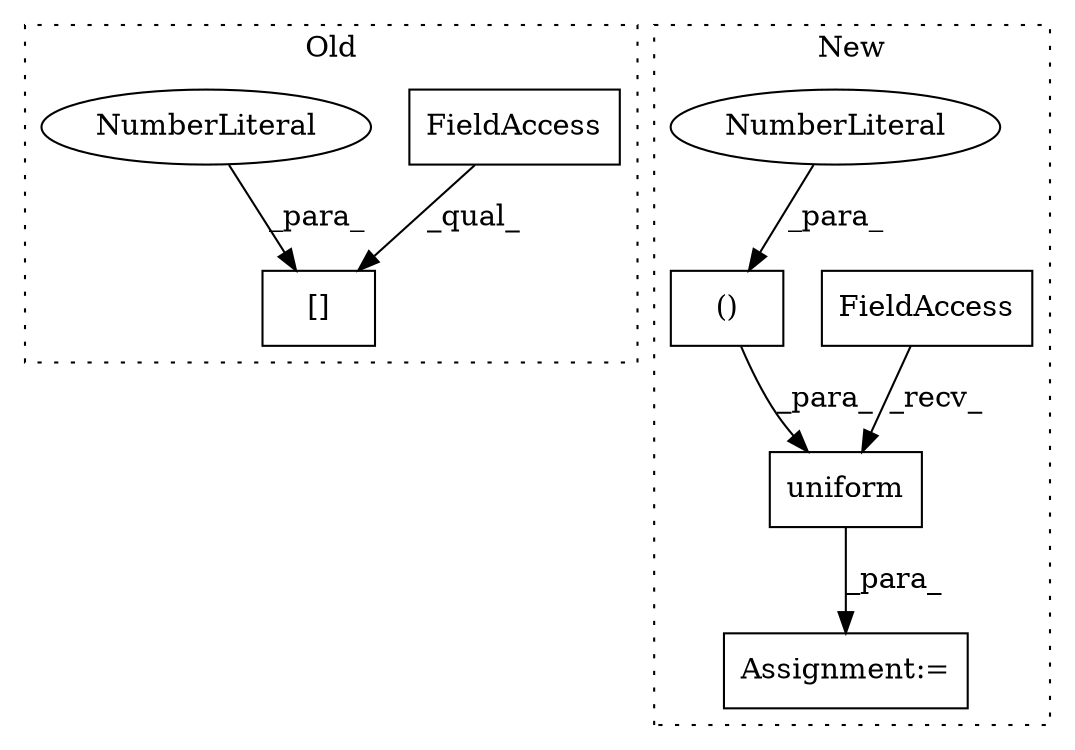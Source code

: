 digraph G {
subgraph cluster0 {
1 [label="[]" a="2" s="5069,5078" l="8,1" shape="box"];
6 [label="FieldAccess" a="22" s="5069" l="7" shape="box"];
8 [label="NumberLiteral" a="34" s="5077" l="1" shape="ellipse"];
label = "Old";
style="dotted";
}
subgraph cluster1 {
2 [label="uniform" a="32" s="5069,5141" l="8,2" shape="box"];
3 [label="Assignment:=" a="7" s="5055" l="1" shape="box"];
4 [label="FieldAccess" a="22" s="5056" l="12" shape="box"];
5 [label="()" a="106" s="5124" l="17" shape="box"];
7 [label="NumberLiteral" a="34" s="5140" l="1" shape="ellipse"];
label = "New";
style="dotted";
}
2 -> 3 [label="_para_"];
4 -> 2 [label="_recv_"];
5 -> 2 [label="_para_"];
6 -> 1 [label="_qual_"];
7 -> 5 [label="_para_"];
8 -> 1 [label="_para_"];
}